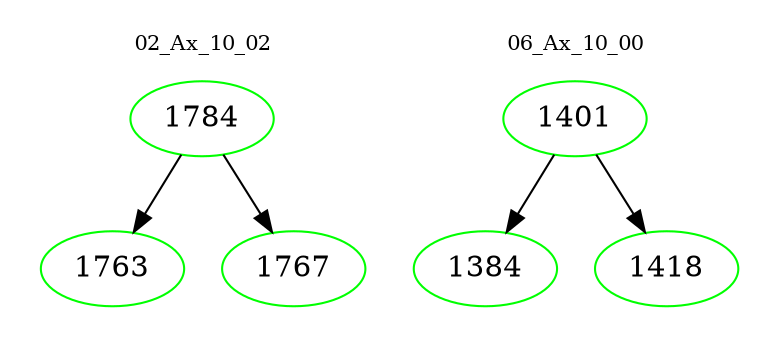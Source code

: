 digraph{
subgraph cluster_0 {
color = white
label = "02_Ax_10_02";
fontsize=10;
T0_1784 [label="1784", color="green"]
T0_1784 -> T0_1763 [color="black"]
T0_1763 [label="1763", color="green"]
T0_1784 -> T0_1767 [color="black"]
T0_1767 [label="1767", color="green"]
}
subgraph cluster_1 {
color = white
label = "06_Ax_10_00";
fontsize=10;
T1_1401 [label="1401", color="green"]
T1_1401 -> T1_1384 [color="black"]
T1_1384 [label="1384", color="green"]
T1_1401 -> T1_1418 [color="black"]
T1_1418 [label="1418", color="green"]
}
}
